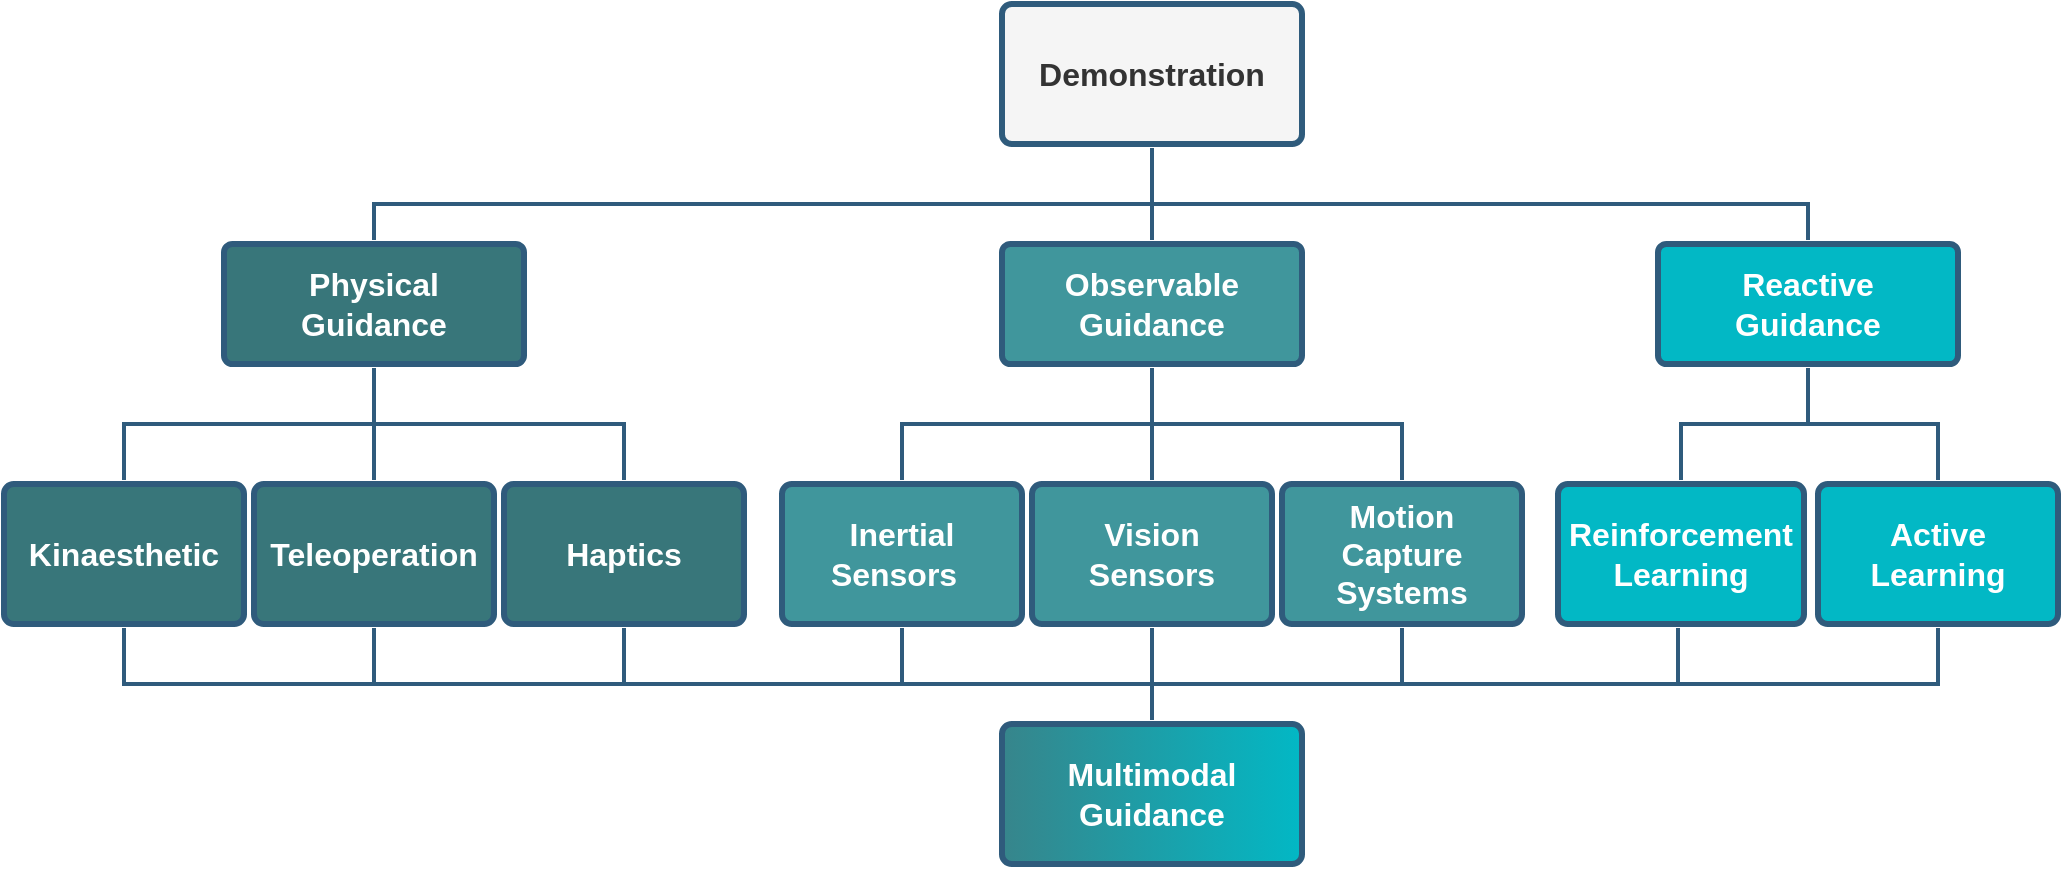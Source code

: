 <mxfile version="24.7.8">
  <diagram id="6a731a19-8d31-9384-78a2-239565b7b9f0" name="Page-1">
    <mxGraphModel dx="1396" dy="837" grid="1" gridSize="10" guides="1" tooltips="1" connect="1" arrows="1" fold="1" page="1" pageScale="1" pageWidth="1169" pageHeight="827" background="none" math="0" shadow="0">
      <root>
        <mxCell id="0" />
        <mxCell id="1" parent="0" />
        <mxCell id="0h59lGTB9siEPxAaOy_X-1804" style="edgeStyle=orthogonalEdgeStyle;rounded=0;orthogonalLoop=1;jettySize=auto;html=1;endArrow=none;endFill=0;strokeWidth=2;strokeColor=#2F5B7C;" parent="1" source="1749" target="0h59lGTB9siEPxAaOy_X-1781" edge="1">
          <mxGeometry relative="1" as="geometry" />
        </mxCell>
        <mxCell id="0h59lGTB9siEPxAaOy_X-1805" style="edgeStyle=orthogonalEdgeStyle;rounded=0;orthogonalLoop=1;jettySize=auto;html=1;endArrow=none;endFill=0;strokeWidth=2;strokeColor=#2F5B7C;" parent="1" source="1749" target="1772" edge="1">
          <mxGeometry relative="1" as="geometry">
            <Array as="points">
              <mxPoint x="714" y="380" />
              <mxPoint x="325" y="380" />
            </Array>
          </mxGeometry>
        </mxCell>
        <mxCell id="0h59lGTB9siEPxAaOy_X-1826" style="edgeStyle=orthogonalEdgeStyle;rounded=0;orthogonalLoop=1;jettySize=auto;html=1;entryX=0.5;entryY=0;entryDx=0;entryDy=0;strokeWidth=2;strokeColor=#2F5B7C;endArrow=none;endFill=0;" parent="1" source="1749" target="0h59lGTB9siEPxAaOy_X-1782" edge="1">
          <mxGeometry relative="1" as="geometry">
            <Array as="points">
              <mxPoint x="714" y="380" />
              <mxPoint x="1042" y="380" />
            </Array>
          </mxGeometry>
        </mxCell>
        <mxCell id="1749" value="Demonstration" style="rounded=1;whiteSpace=wrap;html=1;shadow=0;labelBackgroundColor=none;strokeColor=#2f5b7c;strokeWidth=3;fillColor=#f5f5f5;fontFamily=Helvetica;fontSize=16;fontColor=#333333;align=center;fontStyle=1;spacing=5;arcSize=7;perimeterSpacing=2;" parent="1" vertex="1">
          <mxGeometry x="639" y="280" width="150" height="70" as="geometry" />
        </mxCell>
        <mxCell id="0h59lGTB9siEPxAaOy_X-1807" style="edgeStyle=orthogonalEdgeStyle;rounded=0;orthogonalLoop=1;jettySize=auto;html=1;entryX=0.5;entryY=0;entryDx=0;entryDy=0;endArrow=none;endFill=0;strokeWidth=2;strokeColor=#2F5B7C;" parent="1" source="1772" target="0h59lGTB9siEPxAaOy_X-1792" edge="1">
          <mxGeometry relative="1" as="geometry" />
        </mxCell>
        <mxCell id="0h59lGTB9siEPxAaOy_X-1808" style="edgeStyle=orthogonalEdgeStyle;rounded=0;orthogonalLoop=1;jettySize=auto;html=1;entryX=0.5;entryY=0;entryDx=0;entryDy=0;endArrow=none;endFill=0;strokeWidth=2;strokeColor=#2F5B7C;" parent="1" source="1772" target="0h59lGTB9siEPxAaOy_X-1789" edge="1">
          <mxGeometry relative="1" as="geometry" />
        </mxCell>
        <mxCell id="0h59lGTB9siEPxAaOy_X-1809" style="edgeStyle=orthogonalEdgeStyle;rounded=0;orthogonalLoop=1;jettySize=auto;html=1;endArrow=none;endFill=0;strokeWidth=2;strokeColor=#2F5B7C;" parent="1" source="1772" target="0h59lGTB9siEPxAaOy_X-1793" edge="1">
          <mxGeometry relative="1" as="geometry" />
        </mxCell>
        <mxCell id="1772" value="Physical&lt;div&gt;Guidance&lt;/div&gt;" style="rounded=1;html=1;shadow=0;labelBackgroundColor=none;strokeColor=#2F5B7C;strokeWidth=3;fillColor=#38767a;fontFamily=Helvetica;fontSize=16;fontColor=#FFFFFF;align=center;spacing=5;fontStyle=1;arcSize=7;perimeterSpacing=2;labelBorderColor=none;textShadow=0;whiteSpace=wrap;horizontal=1;" parent="1" vertex="1">
          <mxGeometry x="250" y="400" width="150" height="60" as="geometry" />
        </mxCell>
        <mxCell id="0h59lGTB9siEPxAaOy_X-1810" style="edgeStyle=orthogonalEdgeStyle;rounded=0;orthogonalLoop=1;jettySize=auto;html=1;entryX=0.5;entryY=0;entryDx=0;entryDy=0;endArrow=none;endFill=0;strokeWidth=2;strokeColor=#2F5B7C;" parent="1" source="0h59lGTB9siEPxAaOy_X-1781" target="0h59lGTB9siEPxAaOy_X-1795" edge="1">
          <mxGeometry relative="1" as="geometry" />
        </mxCell>
        <mxCell id="0h59lGTB9siEPxAaOy_X-1811" style="edgeStyle=orthogonalEdgeStyle;rounded=0;orthogonalLoop=1;jettySize=auto;html=1;endArrow=none;endFill=0;strokeWidth=2;strokeColor=#2F5B7C;" parent="1" source="0h59lGTB9siEPxAaOy_X-1781" target="0h59lGTB9siEPxAaOy_X-1794" edge="1">
          <mxGeometry relative="1" as="geometry" />
        </mxCell>
        <mxCell id="0h59lGTB9siEPxAaOy_X-1812" style="edgeStyle=orthogonalEdgeStyle;rounded=0;orthogonalLoop=1;jettySize=auto;html=1;endArrow=none;endFill=0;strokeWidth=2;strokeColor=#2F5B7C;" parent="1" source="0h59lGTB9siEPxAaOy_X-1781" target="0h59lGTB9siEPxAaOy_X-1796" edge="1">
          <mxGeometry relative="1" as="geometry" />
        </mxCell>
        <mxCell id="0h59lGTB9siEPxAaOy_X-1781" value="Observable Guidance" style="rounded=1;whiteSpace=wrap;html=1;shadow=0;labelBackgroundColor=none;strokeColor=#2f5b7c;strokeWidth=3;fillColor=#40969c;fontFamily=Helvetica;fontSize=16;fontColor=#FFFFFF;align=center;spacing=5;fontStyle=1;arcSize=7;perimeterSpacing=2;" parent="1" vertex="1">
          <mxGeometry x="639" y="400" width="150" height="60" as="geometry" />
        </mxCell>
        <mxCell id="0h59lGTB9siEPxAaOy_X-1813" style="edgeStyle=orthogonalEdgeStyle;rounded=0;orthogonalLoop=1;jettySize=auto;html=1;endArrow=none;endFill=0;strokeWidth=2;strokeColor=#2F5B7C;" parent="1" source="0h59lGTB9siEPxAaOy_X-1782" target="0h59lGTB9siEPxAaOy_X-1797" edge="1">
          <mxGeometry relative="1" as="geometry" />
        </mxCell>
        <mxCell id="0h59lGTB9siEPxAaOy_X-1814" style="edgeStyle=orthogonalEdgeStyle;rounded=0;orthogonalLoop=1;jettySize=auto;html=1;endArrow=none;endFill=0;strokeWidth=2;strokeColor=#2F5B7C;" parent="1" source="0h59lGTB9siEPxAaOy_X-1782" target="0h59lGTB9siEPxAaOy_X-1798" edge="1">
          <mxGeometry relative="1" as="geometry" />
        </mxCell>
        <mxCell id="0h59lGTB9siEPxAaOy_X-1782" value="Reactive&lt;div&gt;Guidance&lt;/div&gt;" style="rounded=1;whiteSpace=wrap;html=1;shadow=0;labelBackgroundColor=none;strokeColor=#2f5b7c;strokeWidth=3;fillColor=#02B8C5;fontFamily=Helvetica;fontSize=16;fontColor=#FFFFFF;align=center;spacing=5;fontStyle=1;arcSize=7;perimeterSpacing=2;" parent="1" vertex="1">
          <mxGeometry x="967" y="400" width="150" height="60" as="geometry" />
        </mxCell>
        <mxCell id="0h59lGTB9siEPxAaOy_X-1822" style="edgeStyle=orthogonalEdgeStyle;rounded=0;orthogonalLoop=1;jettySize=auto;html=1;entryX=0.5;entryY=0;entryDx=0;entryDy=0;endArrow=none;endFill=0;strokeWidth=2;strokeColor=#2F5B7C;" parent="1" source="0h59lGTB9siEPxAaOy_X-1789" target="0h59lGTB9siEPxAaOy_X-1802" edge="1">
          <mxGeometry relative="1" as="geometry">
            <Array as="points">
              <mxPoint x="200" y="620" />
              <mxPoint x="714" y="620" />
            </Array>
          </mxGeometry>
        </mxCell>
        <mxCell id="0h59lGTB9siEPxAaOy_X-1789" value="Kinaesthetic" style="rounded=1;whiteSpace=wrap;html=1;shadow=0;labelBackgroundColor=none;strokeColor=#2f5b7c;strokeWidth=3;fillColor=#38767a;fontFamily=Helvetica;fontSize=16;fontColor=#FFFFFF;align=center;spacing=5;fontStyle=1;arcSize=7;perimeterSpacing=2;" parent="1" vertex="1">
          <mxGeometry x="140" y="520" width="120" height="70" as="geometry" />
        </mxCell>
        <mxCell id="0h59lGTB9siEPxAaOy_X-1821" style="edgeStyle=orthogonalEdgeStyle;rounded=0;orthogonalLoop=1;jettySize=auto;html=1;entryX=0.5;entryY=0;entryDx=0;entryDy=0;endArrow=none;endFill=0;strokeWidth=2;strokeColor=#2F5B7C;" parent="1" source="0h59lGTB9siEPxAaOy_X-1792" target="0h59lGTB9siEPxAaOy_X-1802" edge="1">
          <mxGeometry relative="1" as="geometry">
            <Array as="points">
              <mxPoint x="325" y="620" />
              <mxPoint x="714" y="620" />
            </Array>
          </mxGeometry>
        </mxCell>
        <mxCell id="0h59lGTB9siEPxAaOy_X-1792" value="Teleoperation" style="rounded=1;whiteSpace=wrap;html=1;shadow=0;labelBackgroundColor=none;strokeColor=#2f5b7c;strokeWidth=3;fillColor=#38767a;fontFamily=Helvetica;fontSize=16;fontColor=#FFFFFF;align=center;spacing=5;fontStyle=1;arcSize=7;perimeterSpacing=2;" parent="1" vertex="1">
          <mxGeometry x="265" y="520" width="120" height="70" as="geometry" />
        </mxCell>
        <mxCell id="0h59lGTB9siEPxAaOy_X-1819" style="edgeStyle=orthogonalEdgeStyle;rounded=0;orthogonalLoop=1;jettySize=auto;html=1;endArrow=none;endFill=0;strokeWidth=2;strokeColor=#2F5B7C;" parent="1" source="0h59lGTB9siEPxAaOy_X-1793" target="0h59lGTB9siEPxAaOy_X-1802" edge="1">
          <mxGeometry relative="1" as="geometry">
            <Array as="points">
              <mxPoint x="450" y="620" />
              <mxPoint x="714" y="620" />
            </Array>
          </mxGeometry>
        </mxCell>
        <mxCell id="0h59lGTB9siEPxAaOy_X-1793" value="Haptics" style="rounded=1;whiteSpace=wrap;html=1;shadow=0;labelBackgroundColor=none;strokeColor=#2f5b7c;strokeWidth=3;fillColor=#38767a;fontFamily=Helvetica;fontSize=16;fontColor=#FFFFFF;align=center;spacing=5;fontStyle=1;arcSize=7;perimeterSpacing=2;" parent="1" vertex="1">
          <mxGeometry x="390" y="520" width="120" height="70" as="geometry" />
        </mxCell>
        <mxCell id="0h59lGTB9siEPxAaOy_X-1818" style="edgeStyle=orthogonalEdgeStyle;rounded=0;orthogonalLoop=1;jettySize=auto;html=1;entryX=0.5;entryY=0;entryDx=0;entryDy=0;endArrow=none;endFill=0;strokeWidth=2;strokeColor=#2F5B7C;" parent="1" source="0h59lGTB9siEPxAaOy_X-1794" target="0h59lGTB9siEPxAaOy_X-1802" edge="1">
          <mxGeometry relative="1" as="geometry">
            <Array as="points">
              <mxPoint x="589" y="620" />
              <mxPoint x="714" y="620" />
            </Array>
          </mxGeometry>
        </mxCell>
        <mxCell id="0h59lGTB9siEPxAaOy_X-1794" value="Inertial&lt;div style=&quot;font-size: 16px;&quot;&gt;Sensors&lt;span style=&quot;white-space: pre; font-size: 16px;&quot;&gt;&#x9;&lt;/span&gt;&lt;/div&gt;" style="rounded=1;whiteSpace=wrap;html=1;shadow=0;labelBackgroundColor=none;strokeColor=#2f5b7c;strokeWidth=3;fillColor=#40969c;fontFamily=Helvetica;fontSize=16;fontColor=#FFFFFF;align=center;spacing=5;fontStyle=1;arcSize=7;perimeterSpacing=2;" parent="1" vertex="1">
          <mxGeometry x="529" y="520" width="120" height="70" as="geometry" />
        </mxCell>
        <mxCell id="0h59lGTB9siEPxAaOy_X-1817" style="edgeStyle=orthogonalEdgeStyle;rounded=0;orthogonalLoop=1;jettySize=auto;html=1;entryX=0.5;entryY=0;entryDx=0;entryDy=0;endArrow=none;endFill=0;strokeWidth=2;strokeColor=#2F5B7C;" parent="1" source="0h59lGTB9siEPxAaOy_X-1795" target="0h59lGTB9siEPxAaOy_X-1802" edge="1">
          <mxGeometry relative="1" as="geometry" />
        </mxCell>
        <mxCell id="0h59lGTB9siEPxAaOy_X-1795" value="Vision&lt;div style=&quot;font-size: 16px;&quot;&gt;Sensors&lt;/div&gt;" style="rounded=1;whiteSpace=wrap;html=1;shadow=0;labelBackgroundColor=none;strokeColor=#2f5b7c;strokeWidth=3;fillColor=#40969c;fontFamily=Helvetica;fontSize=16;fontColor=#FFFFFF;align=center;spacing=5;fontStyle=1;arcSize=7;perimeterSpacing=2;" parent="1" vertex="1">
          <mxGeometry x="654" y="520" width="120" height="70" as="geometry" />
        </mxCell>
        <mxCell id="0h59lGTB9siEPxAaOy_X-1820" style="edgeStyle=orthogonalEdgeStyle;rounded=0;orthogonalLoop=1;jettySize=auto;html=1;endArrow=none;endFill=0;strokeWidth=2;strokeColor=#2F5B7C;" parent="1" source="0h59lGTB9siEPxAaOy_X-1796" target="0h59lGTB9siEPxAaOy_X-1802" edge="1">
          <mxGeometry relative="1" as="geometry">
            <Array as="points">
              <mxPoint x="839" y="620" />
              <mxPoint x="714" y="620" />
            </Array>
          </mxGeometry>
        </mxCell>
        <mxCell id="0h59lGTB9siEPxAaOy_X-1796" value="Motion Capture&lt;div style=&quot;font-size: 16px;&quot;&gt;Systems&lt;/div&gt;" style="rounded=1;whiteSpace=wrap;html=1;shadow=0;labelBackgroundColor=none;strokeColor=#2f5b7c;strokeWidth=3;fillColor=#40969c;fontFamily=Helvetica;fontSize=16;fontColor=#FFFFFF;align=center;spacing=5;fontStyle=1;arcSize=7;perimeterSpacing=2;" parent="1" vertex="1">
          <mxGeometry x="779" y="520" width="120" height="70" as="geometry" />
        </mxCell>
        <mxCell id="0h59lGTB9siEPxAaOy_X-1827" style="edgeStyle=orthogonalEdgeStyle;rounded=0;orthogonalLoop=1;jettySize=auto;html=1;strokeWidth=2;endArrow=none;endFill=0;strokeColor=#2F5B7C;" parent="1" source="0h59lGTB9siEPxAaOy_X-1797" target="0h59lGTB9siEPxAaOy_X-1802" edge="1">
          <mxGeometry relative="1" as="geometry">
            <Array as="points">
              <mxPoint x="977" y="620" />
              <mxPoint x="714" y="620" />
            </Array>
          </mxGeometry>
        </mxCell>
        <mxCell id="0h59lGTB9siEPxAaOy_X-1797" value="Reinforcement&lt;div style=&quot;font-size: 16px;&quot;&gt;Learning&lt;/div&gt;" style="rounded=1;whiteSpace=wrap;html=1;shadow=0;labelBackgroundColor=none;strokeColor=#2f5b7c;strokeWidth=3;fillColor=#02B8C5;fontFamily=Helvetica;fontSize=16;fontColor=#FFFFFF;align=center;spacing=5;fontStyle=1;arcSize=7;perimeterSpacing=2;" parent="1" vertex="1">
          <mxGeometry x="917" y="520" width="123" height="70" as="geometry" />
        </mxCell>
        <mxCell id="0h59lGTB9siEPxAaOy_X-1828" style="edgeStyle=orthogonalEdgeStyle;rounded=0;orthogonalLoop=1;jettySize=auto;html=1;strokeWidth=2;endArrow=none;endFill=0;strokeColor=#2F5B7C;" parent="1" source="0h59lGTB9siEPxAaOy_X-1798" target="0h59lGTB9siEPxAaOy_X-1802" edge="1">
          <mxGeometry relative="1" as="geometry">
            <Array as="points">
              <mxPoint x="1107" y="620" />
              <mxPoint x="714" y="620" />
            </Array>
          </mxGeometry>
        </mxCell>
        <mxCell id="0h59lGTB9siEPxAaOy_X-1798" value="Active&lt;div style=&quot;font-size: 16px;&quot;&gt;Learning&lt;/div&gt;" style="rounded=1;whiteSpace=wrap;html=1;shadow=0;labelBackgroundColor=none;strokeColor=#2f5b7c;strokeWidth=3;fillColor=#02B8C5;fontFamily=Helvetica;fontSize=16;fontColor=#FFFFFF;align=center;spacing=5;fontStyle=1;arcSize=7;perimeterSpacing=2;" parent="1" vertex="1">
          <mxGeometry x="1047" y="520" width="120" height="70" as="geometry" />
        </mxCell>
        <mxCell id="0h59lGTB9siEPxAaOy_X-1802" value="Multimodal Guidance" style="rounded=1;whiteSpace=wrap;html=1;shadow=0;labelBackgroundColor=none;strokeColor=#2f5b7c;strokeWidth=3;fillColor=#02B8C5;fontFamily=Helvetica;fontSize=16;fontColor=#FFFFFF;align=center;fontStyle=1;spacing=5;arcSize=7;perimeterSpacing=2;gradientColor=#37858B;gradientDirection=west;" parent="1" vertex="1">
          <mxGeometry x="639" y="640" width="150" height="70" as="geometry" />
        </mxCell>
      </root>
    </mxGraphModel>
  </diagram>
</mxfile>
